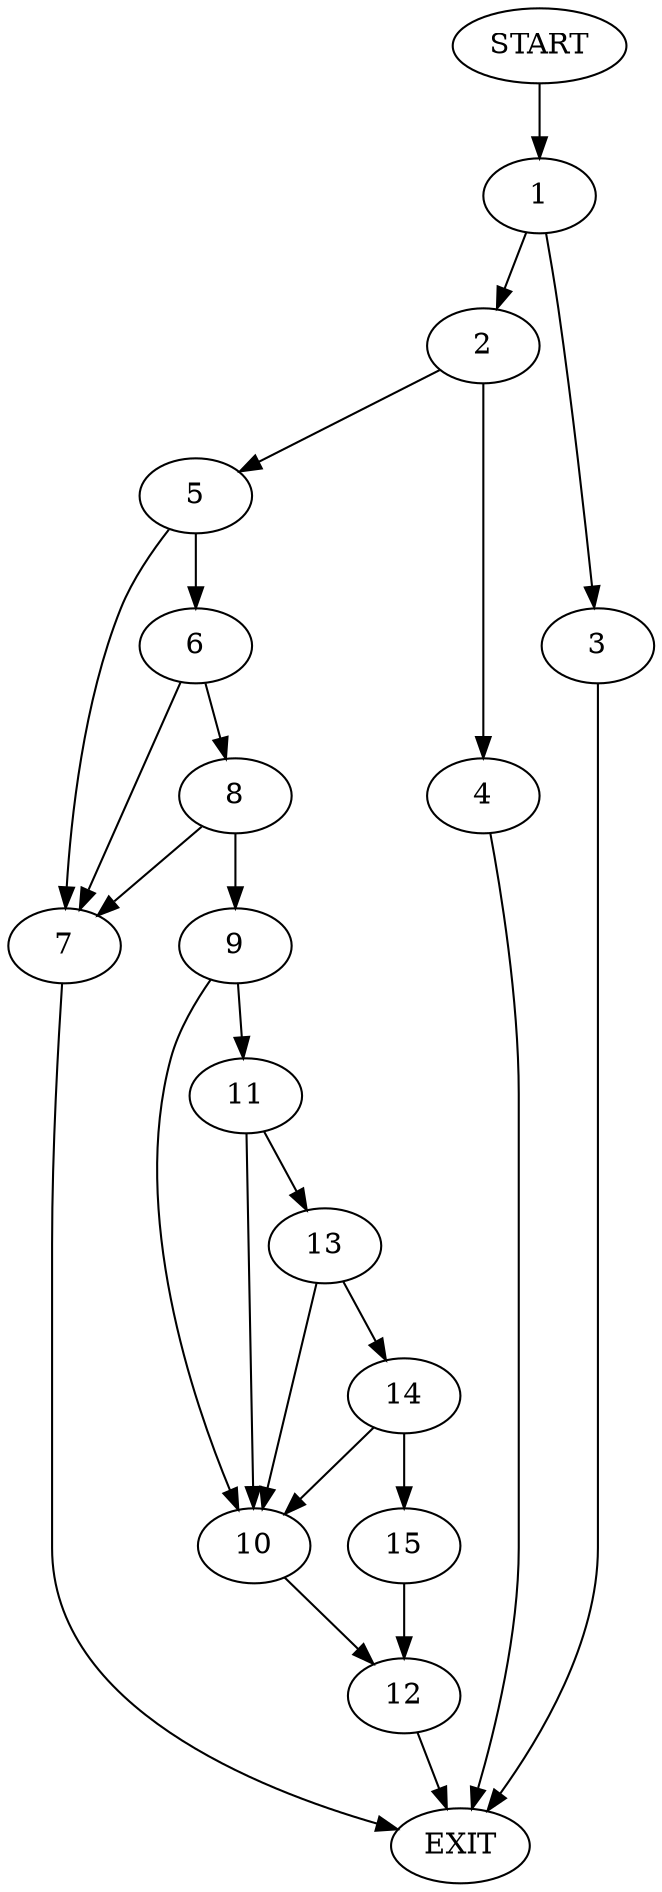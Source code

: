 digraph {
0 [label="START"]
16 [label="EXIT"]
0 -> 1
1 -> 2
1 -> 3
3 -> 16
2 -> 4
2 -> 5
5 -> 6
5 -> 7
4 -> 16
6 -> 8
6 -> 7
7 -> 16
8 -> 9
8 -> 7
9 -> 10
9 -> 11
10 -> 12
11 -> 10
11 -> 13
13 -> 10
13 -> 14
14 -> 10
14 -> 15
15 -> 12
12 -> 16
}
